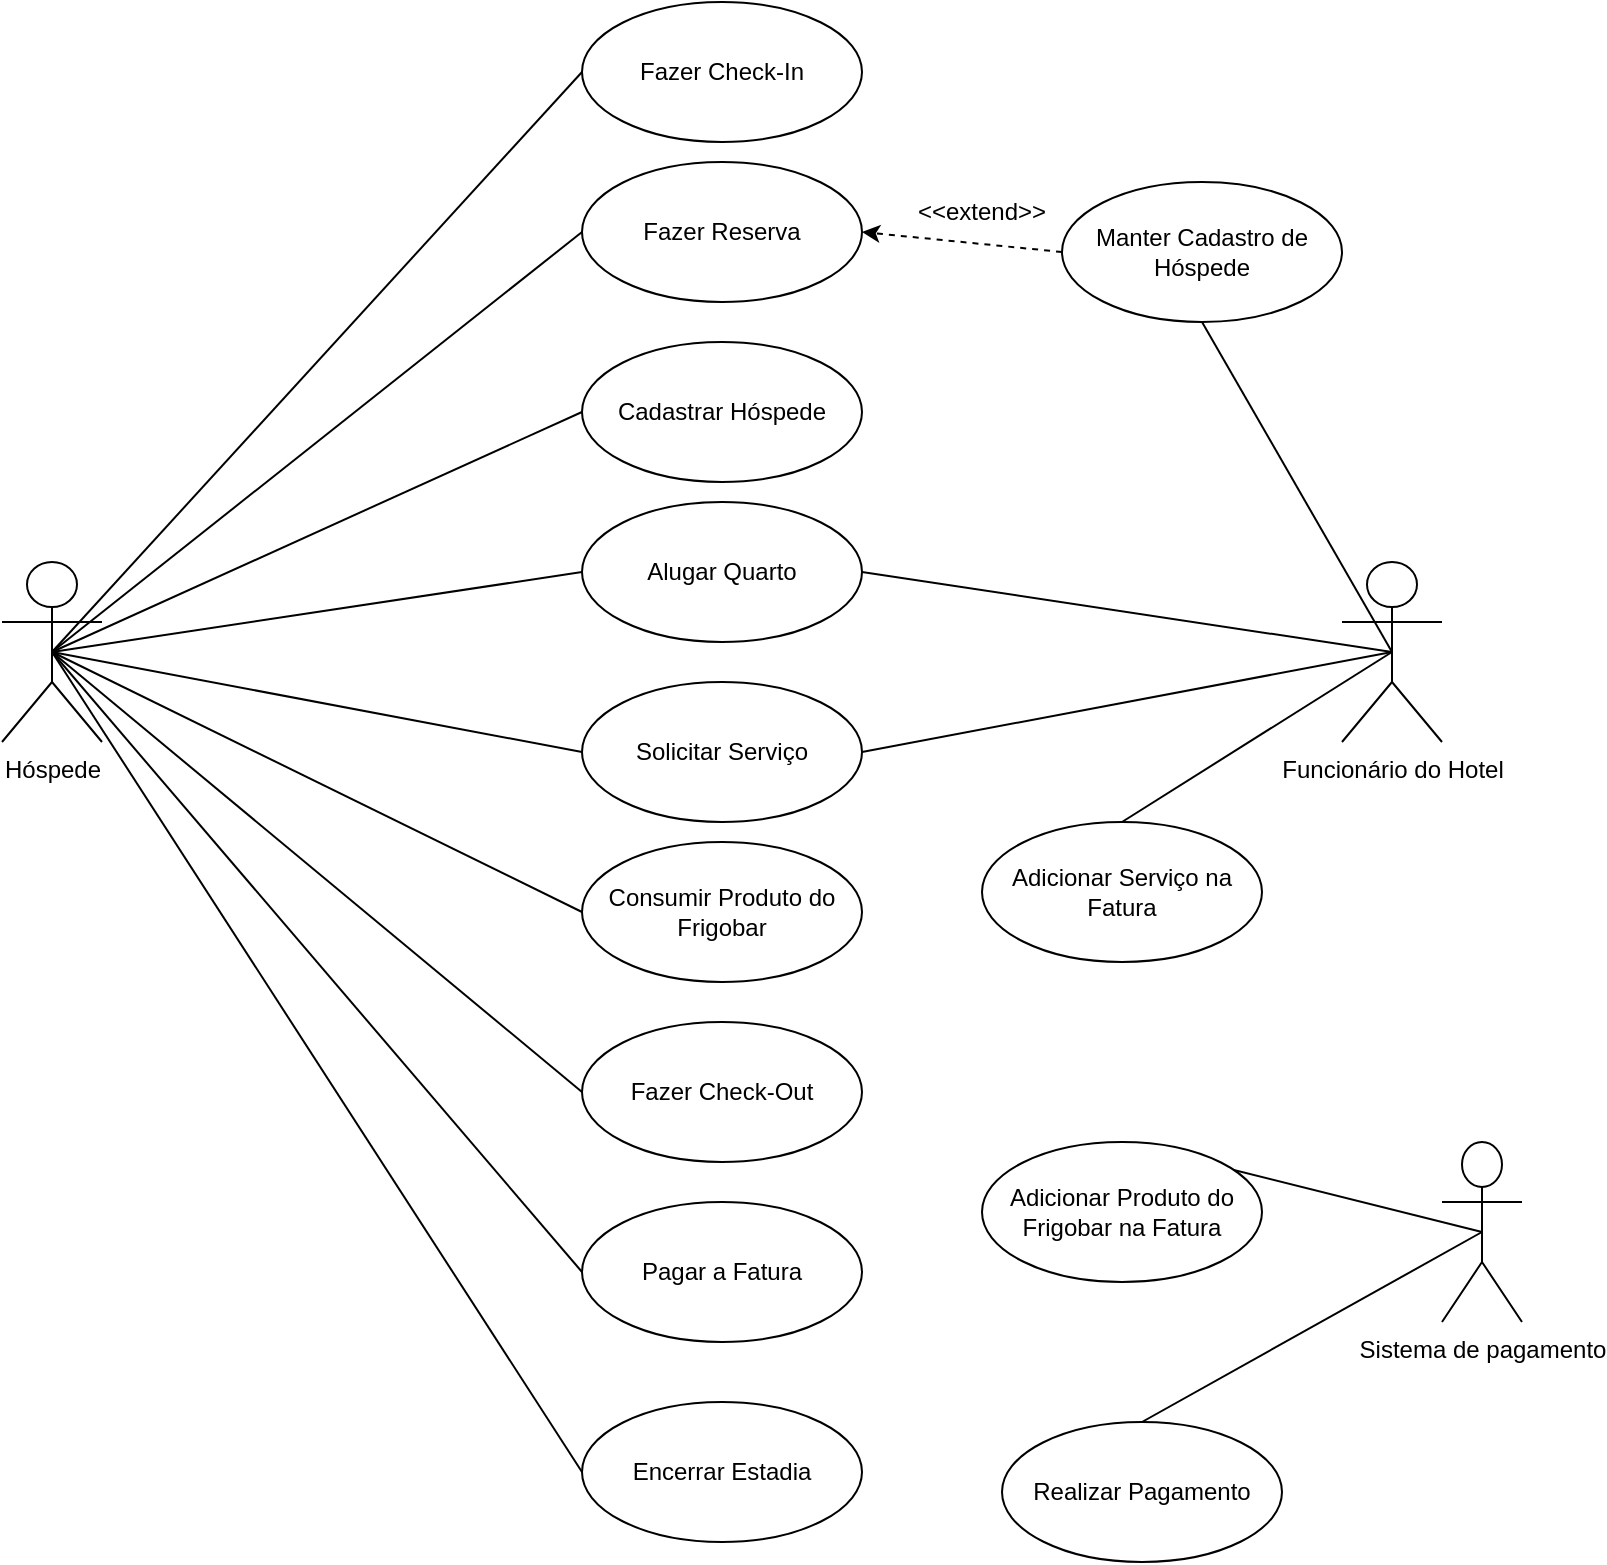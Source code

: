<mxfile version="21.1.5" type="github">
  <diagram name="Página-1" id="zZj1wLh5QYzwgUBmdin2">
    <mxGraphModel dx="1434" dy="834" grid="1" gridSize="10" guides="1" tooltips="1" connect="1" arrows="1" fold="1" page="1" pageScale="1" pageWidth="827" pageHeight="1169" math="0" shadow="0">
      <root>
        <mxCell id="0" />
        <mxCell id="1" parent="0" />
        <mxCell id="C0OR-mjWqN9Agcx5YfHq-13" style="edgeStyle=none;rounded=0;orthogonalLoop=1;jettySize=auto;html=1;exitX=0.5;exitY=0.5;exitDx=0;exitDy=0;exitPerimeter=0;entryX=0;entryY=0.5;entryDx=0;entryDy=0;endArrow=none;endFill=0;" edge="1" parent="1" source="C0OR-mjWqN9Agcx5YfHq-1" target="C0OR-mjWqN9Agcx5YfHq-12">
          <mxGeometry relative="1" as="geometry" />
        </mxCell>
        <mxCell id="C0OR-mjWqN9Agcx5YfHq-14" style="edgeStyle=none;rounded=0;orthogonalLoop=1;jettySize=auto;html=1;exitX=0.5;exitY=0.5;exitDx=0;exitDy=0;exitPerimeter=0;entryX=0;entryY=0.5;entryDx=0;entryDy=0;endArrow=none;endFill=0;" edge="1" parent="1" source="C0OR-mjWqN9Agcx5YfHq-1" target="C0OR-mjWqN9Agcx5YfHq-11">
          <mxGeometry relative="1" as="geometry" />
        </mxCell>
        <mxCell id="C0OR-mjWqN9Agcx5YfHq-15" style="edgeStyle=none;rounded=0;orthogonalLoop=1;jettySize=auto;html=1;exitX=0.5;exitY=0.5;exitDx=0;exitDy=0;exitPerimeter=0;entryX=0;entryY=0.5;entryDx=0;entryDy=0;endArrow=none;endFill=0;" edge="1" parent="1" source="C0OR-mjWqN9Agcx5YfHq-1" target="C0OR-mjWqN9Agcx5YfHq-9">
          <mxGeometry relative="1" as="geometry" />
        </mxCell>
        <mxCell id="C0OR-mjWqN9Agcx5YfHq-16" style="edgeStyle=none;rounded=0;orthogonalLoop=1;jettySize=auto;html=1;exitX=0.5;exitY=0.5;exitDx=0;exitDy=0;exitPerimeter=0;entryX=0;entryY=0.5;entryDx=0;entryDy=0;endArrow=none;endFill=0;" edge="1" parent="1" source="C0OR-mjWqN9Agcx5YfHq-1" target="C0OR-mjWqN9Agcx5YfHq-8">
          <mxGeometry relative="1" as="geometry" />
        </mxCell>
        <mxCell id="C0OR-mjWqN9Agcx5YfHq-17" style="edgeStyle=none;rounded=0;orthogonalLoop=1;jettySize=auto;html=1;exitX=0.5;exitY=0.5;exitDx=0;exitDy=0;exitPerimeter=0;entryX=0;entryY=0.5;entryDx=0;entryDy=0;endArrow=none;endFill=0;" edge="1" parent="1" source="C0OR-mjWqN9Agcx5YfHq-1" target="C0OR-mjWqN9Agcx5YfHq-7">
          <mxGeometry relative="1" as="geometry" />
        </mxCell>
        <mxCell id="C0OR-mjWqN9Agcx5YfHq-18" style="edgeStyle=none;rounded=0;orthogonalLoop=1;jettySize=auto;html=1;exitX=0.5;exitY=0.5;exitDx=0;exitDy=0;exitPerimeter=0;entryX=0;entryY=0.5;entryDx=0;entryDy=0;endArrow=none;endFill=0;" edge="1" parent="1" source="C0OR-mjWqN9Agcx5YfHq-1" target="C0OR-mjWqN9Agcx5YfHq-4">
          <mxGeometry relative="1" as="geometry" />
        </mxCell>
        <mxCell id="C0OR-mjWqN9Agcx5YfHq-19" style="edgeStyle=none;rounded=0;orthogonalLoop=1;jettySize=auto;html=1;exitX=0.5;exitY=0.5;exitDx=0;exitDy=0;exitPerimeter=0;entryX=0;entryY=0.5;entryDx=0;entryDy=0;endArrow=none;endFill=0;" edge="1" parent="1" source="C0OR-mjWqN9Agcx5YfHq-1" target="C0OR-mjWqN9Agcx5YfHq-5">
          <mxGeometry relative="1" as="geometry" />
        </mxCell>
        <mxCell id="C0OR-mjWqN9Agcx5YfHq-20" style="edgeStyle=none;rounded=0;orthogonalLoop=1;jettySize=auto;html=1;exitX=0.5;exitY=0.5;exitDx=0;exitDy=0;exitPerimeter=0;entryX=0;entryY=0.5;entryDx=0;entryDy=0;endArrow=none;endFill=0;" edge="1" parent="1" source="C0OR-mjWqN9Agcx5YfHq-1" target="C0OR-mjWqN9Agcx5YfHq-6">
          <mxGeometry relative="1" as="geometry" />
        </mxCell>
        <mxCell id="C0OR-mjWqN9Agcx5YfHq-33" style="edgeStyle=none;rounded=0;orthogonalLoop=1;jettySize=auto;html=1;exitX=0.5;exitY=0.5;exitDx=0;exitDy=0;exitPerimeter=0;entryX=0;entryY=0.5;entryDx=0;entryDy=0;endArrow=none;endFill=0;" edge="1" parent="1" source="C0OR-mjWqN9Agcx5YfHq-1" target="C0OR-mjWqN9Agcx5YfHq-10">
          <mxGeometry relative="1" as="geometry" />
        </mxCell>
        <mxCell id="C0OR-mjWqN9Agcx5YfHq-1" value="Hóspede" style="shape=umlActor;html=1;verticalLabelPosition=bottom;verticalAlign=top;align=center;" vertex="1" parent="1">
          <mxGeometry x="10" y="350" width="50" height="90" as="geometry" />
        </mxCell>
        <mxCell id="C0OR-mjWqN9Agcx5YfHq-21" style="edgeStyle=none;rounded=0;orthogonalLoop=1;jettySize=auto;html=1;exitX=0.5;exitY=0.5;exitDx=0;exitDy=0;exitPerimeter=0;entryX=1;entryY=0.5;entryDx=0;entryDy=0;endArrow=none;endFill=0;" edge="1" parent="1" source="C0OR-mjWqN9Agcx5YfHq-2" target="C0OR-mjWqN9Agcx5YfHq-7">
          <mxGeometry relative="1" as="geometry" />
        </mxCell>
        <mxCell id="C0OR-mjWqN9Agcx5YfHq-23" style="edgeStyle=none;rounded=0;orthogonalLoop=1;jettySize=auto;html=1;exitX=0.5;exitY=0.5;exitDx=0;exitDy=0;exitPerimeter=0;entryX=0.5;entryY=0;entryDx=0;entryDy=0;endArrow=none;endFill=0;" edge="1" parent="1" source="C0OR-mjWqN9Agcx5YfHq-2" target="C0OR-mjWqN9Agcx5YfHq-22">
          <mxGeometry relative="1" as="geometry" />
        </mxCell>
        <mxCell id="C0OR-mjWqN9Agcx5YfHq-26" style="edgeStyle=none;rounded=0;orthogonalLoop=1;jettySize=auto;html=1;exitX=0.5;exitY=0.5;exitDx=0;exitDy=0;exitPerimeter=0;entryX=1;entryY=0.5;entryDx=0;entryDy=0;endArrow=none;endFill=0;" edge="1" parent="1" source="C0OR-mjWqN9Agcx5YfHq-2" target="C0OR-mjWqN9Agcx5YfHq-8">
          <mxGeometry relative="1" as="geometry" />
        </mxCell>
        <mxCell id="C0OR-mjWqN9Agcx5YfHq-30" style="edgeStyle=none;rounded=0;orthogonalLoop=1;jettySize=auto;html=1;exitX=0.5;exitY=0.5;exitDx=0;exitDy=0;exitPerimeter=0;entryX=0.5;entryY=1;entryDx=0;entryDy=0;endArrow=none;endFill=0;" edge="1" parent="1" source="C0OR-mjWqN9Agcx5YfHq-2" target="C0OR-mjWqN9Agcx5YfHq-29">
          <mxGeometry relative="1" as="geometry" />
        </mxCell>
        <mxCell id="C0OR-mjWqN9Agcx5YfHq-2" value="Funcionário do Hotel" style="shape=umlActor;html=1;verticalLabelPosition=bottom;verticalAlign=top;align=center;" vertex="1" parent="1">
          <mxGeometry x="680" y="350" width="50" height="90" as="geometry" />
        </mxCell>
        <mxCell id="C0OR-mjWqN9Agcx5YfHq-27" style="edgeStyle=none;rounded=0;orthogonalLoop=1;jettySize=auto;html=1;exitX=0.5;exitY=0.5;exitDx=0;exitDy=0;exitPerimeter=0;entryX=0.5;entryY=0;entryDx=0;entryDy=0;endArrow=none;endFill=0;" edge="1" parent="1" source="C0OR-mjWqN9Agcx5YfHq-3" target="C0OR-mjWqN9Agcx5YfHq-24">
          <mxGeometry relative="1" as="geometry" />
        </mxCell>
        <mxCell id="C0OR-mjWqN9Agcx5YfHq-28" style="edgeStyle=none;rounded=0;orthogonalLoop=1;jettySize=auto;html=1;exitX=0.5;exitY=0.5;exitDx=0;exitDy=0;exitPerimeter=0;entryX=0.5;entryY=0;entryDx=0;entryDy=0;endArrow=none;endFill=0;" edge="1" parent="1" source="C0OR-mjWqN9Agcx5YfHq-3" target="C0OR-mjWqN9Agcx5YfHq-25">
          <mxGeometry relative="1" as="geometry" />
        </mxCell>
        <mxCell id="C0OR-mjWqN9Agcx5YfHq-3" value="Sistema de pagamento&lt;br&gt;" style="shape=umlActor;html=1;verticalLabelPosition=bottom;verticalAlign=top;align=center;" vertex="1" parent="1">
          <mxGeometry x="730" y="640" width="40" height="90" as="geometry" />
        </mxCell>
        <mxCell id="C0OR-mjWqN9Agcx5YfHq-4" value="Fazer Check-In" style="ellipse;whiteSpace=wrap;html=1;" vertex="1" parent="1">
          <mxGeometry x="300" y="70" width="140" height="70" as="geometry" />
        </mxCell>
        <mxCell id="C0OR-mjWqN9Agcx5YfHq-5" value="Fazer Reserva" style="ellipse;whiteSpace=wrap;html=1;" vertex="1" parent="1">
          <mxGeometry x="300" y="150" width="140" height="70" as="geometry" />
        </mxCell>
        <mxCell id="C0OR-mjWqN9Agcx5YfHq-6" value="Cadastrar Hóspede" style="ellipse;whiteSpace=wrap;html=1;" vertex="1" parent="1">
          <mxGeometry x="300" y="240" width="140" height="70" as="geometry" />
        </mxCell>
        <mxCell id="C0OR-mjWqN9Agcx5YfHq-7" value="Alugar Quarto" style="ellipse;whiteSpace=wrap;html=1;" vertex="1" parent="1">
          <mxGeometry x="300" y="320" width="140" height="70" as="geometry" />
        </mxCell>
        <mxCell id="C0OR-mjWqN9Agcx5YfHq-8" value="Solicitar Serviço" style="ellipse;whiteSpace=wrap;html=1;" vertex="1" parent="1">
          <mxGeometry x="300" y="410" width="140" height="70" as="geometry" />
        </mxCell>
        <mxCell id="C0OR-mjWqN9Agcx5YfHq-9" value="Consumir Produto do Frigobar" style="ellipse;whiteSpace=wrap;html=1;" vertex="1" parent="1">
          <mxGeometry x="300" y="490" width="140" height="70" as="geometry" />
        </mxCell>
        <mxCell id="C0OR-mjWqN9Agcx5YfHq-10" value="Fazer Check-Out" style="ellipse;whiteSpace=wrap;html=1;" vertex="1" parent="1">
          <mxGeometry x="300" y="580" width="140" height="70" as="geometry" />
        </mxCell>
        <mxCell id="C0OR-mjWqN9Agcx5YfHq-11" value="Pagar a Fatura" style="ellipse;whiteSpace=wrap;html=1;" vertex="1" parent="1">
          <mxGeometry x="300" y="670" width="140" height="70" as="geometry" />
        </mxCell>
        <mxCell id="C0OR-mjWqN9Agcx5YfHq-12" value="Encerrar Estadia" style="ellipse;whiteSpace=wrap;html=1;" vertex="1" parent="1">
          <mxGeometry x="300" y="770" width="140" height="70" as="geometry" />
        </mxCell>
        <mxCell id="C0OR-mjWqN9Agcx5YfHq-22" value="Adicionar Serviço na Fatura" style="ellipse;whiteSpace=wrap;html=1;" vertex="1" parent="1">
          <mxGeometry x="500" y="480" width="140" height="70" as="geometry" />
        </mxCell>
        <mxCell id="C0OR-mjWqN9Agcx5YfHq-24" value="Realizar Pagamento" style="ellipse;whiteSpace=wrap;html=1;" vertex="1" parent="1">
          <mxGeometry x="510" y="780" width="140" height="70" as="geometry" />
        </mxCell>
        <mxCell id="C0OR-mjWqN9Agcx5YfHq-25" value="Adicionar Produto do Frigobar na Fatura" style="ellipse;whiteSpace=wrap;html=1;" vertex="1" parent="1">
          <mxGeometry x="500" y="640" width="140" height="70" as="geometry" />
        </mxCell>
        <mxCell id="C0OR-mjWqN9Agcx5YfHq-31" style="edgeStyle=none;rounded=0;orthogonalLoop=1;jettySize=auto;html=1;exitX=0;exitY=0.5;exitDx=0;exitDy=0;entryX=1;entryY=0.5;entryDx=0;entryDy=0;dashed=1;" edge="1" parent="1" source="C0OR-mjWqN9Agcx5YfHq-29" target="C0OR-mjWqN9Agcx5YfHq-5">
          <mxGeometry relative="1" as="geometry" />
        </mxCell>
        <mxCell id="C0OR-mjWqN9Agcx5YfHq-29" value="Manter Cadastro de Hóspede" style="ellipse;whiteSpace=wrap;html=1;" vertex="1" parent="1">
          <mxGeometry x="540" y="160" width="140" height="70" as="geometry" />
        </mxCell>
        <mxCell id="C0OR-mjWqN9Agcx5YfHq-32" value="&amp;lt;&amp;lt;extend&amp;gt;&amp;gt;" style="text;html=1;strokeColor=none;fillColor=none;align=center;verticalAlign=middle;whiteSpace=wrap;rounded=0;" vertex="1" parent="1">
          <mxGeometry x="470" y="160" width="60" height="30" as="geometry" />
        </mxCell>
      </root>
    </mxGraphModel>
  </diagram>
</mxfile>
